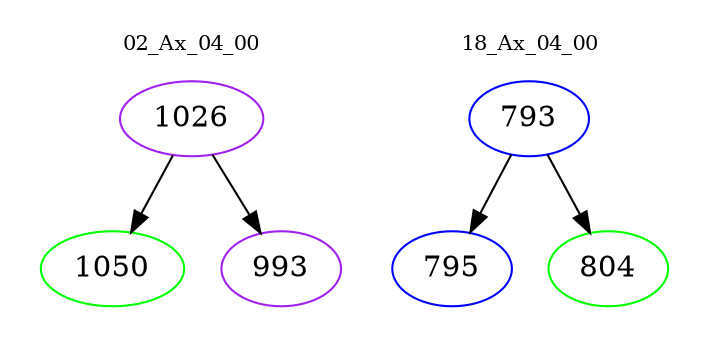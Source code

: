 digraph{
subgraph cluster_0 {
color = white
label = "02_Ax_04_00";
fontsize=10;
T0_1026 [label="1026", color="purple"]
T0_1026 -> T0_1050 [color="black"]
T0_1050 [label="1050", color="green"]
T0_1026 -> T0_993 [color="black"]
T0_993 [label="993", color="purple"]
}
subgraph cluster_1 {
color = white
label = "18_Ax_04_00";
fontsize=10;
T1_793 [label="793", color="blue"]
T1_793 -> T1_795 [color="black"]
T1_795 [label="795", color="blue"]
T1_793 -> T1_804 [color="black"]
T1_804 [label="804", color="green"]
}
}
